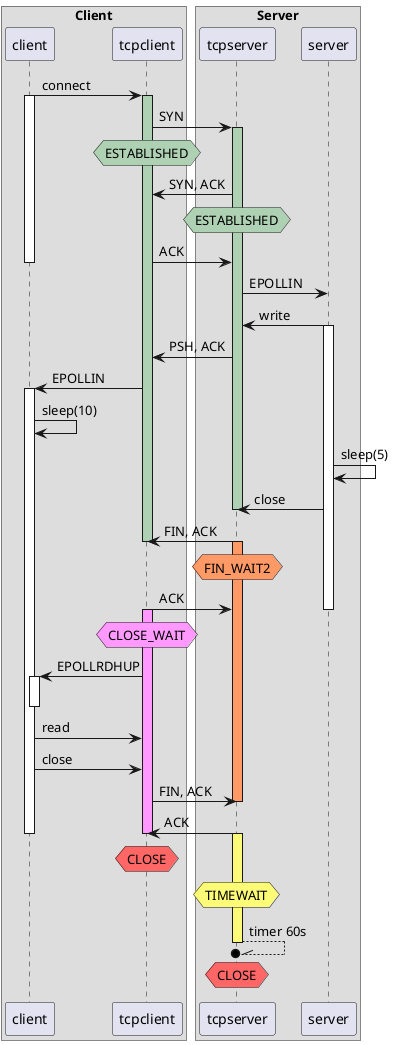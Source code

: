 @startuml
box "Client"
	participant client
	participant tcpclient
end box
box "Server"
	participant tcpserver
	participant server
end box
client -> tcpclient : connect
activate client
activate tcpclient #ADD1B2
tcpclient -> tcpserver : SYN

hnote over tcpclient #ADD1B2 : ESTABLISHED 
activate tcpserver  #ADD1B2
tcpserver -> tcpclient : SYN, ACK
hnote over tcpserver #ADD1B2 : ESTABLISHED 
tcpclient -> tcpserver : ACK
deactivate client
tcpserver -> server : EPOLLIN
server -> tcpserver : write
activate server
tcpserver -> tcpclient : PSH, ACK
tcpclient -> client : EPOLLIN
activate client
client -> client : sleep(10)
server -> server : sleep(5)
server -> tcpserver : close
deactivate tcpserver

tcpserver -> tcpclient : FIN, ACK
deactivate tcpclient
activate tcpserver 	#FF9966
hnote over tcpserver #FF9966: FIN_WAIT2

tcpclient -> tcpserver : ACK
deactivate server
activate tcpclient #FF99FF
hnote over tcpclient#FF99FF: CLOSE_WAIT

tcpclient -> client : EPOLLRDHUP
activate client
deactivate client
client -> tcpclient : read

client -> tcpclient : close
tcpclient ->tcpserver : FIN, ACK


deactivate tcpserver
tcpserver -> tcpclient : ACK

deactivate tcpclient
deactivate client
hnote over tcpclient #FF6666 : CLOSE
activate tcpserver 	#FBFB77
hnote over tcpserver #FBFB77 : TIMEWAIT
tcpserver --\\o tcpserver : timer 60s

deactivate tcpserver
hnote over tcpserver #FF6666 : CLOSE
@enduml